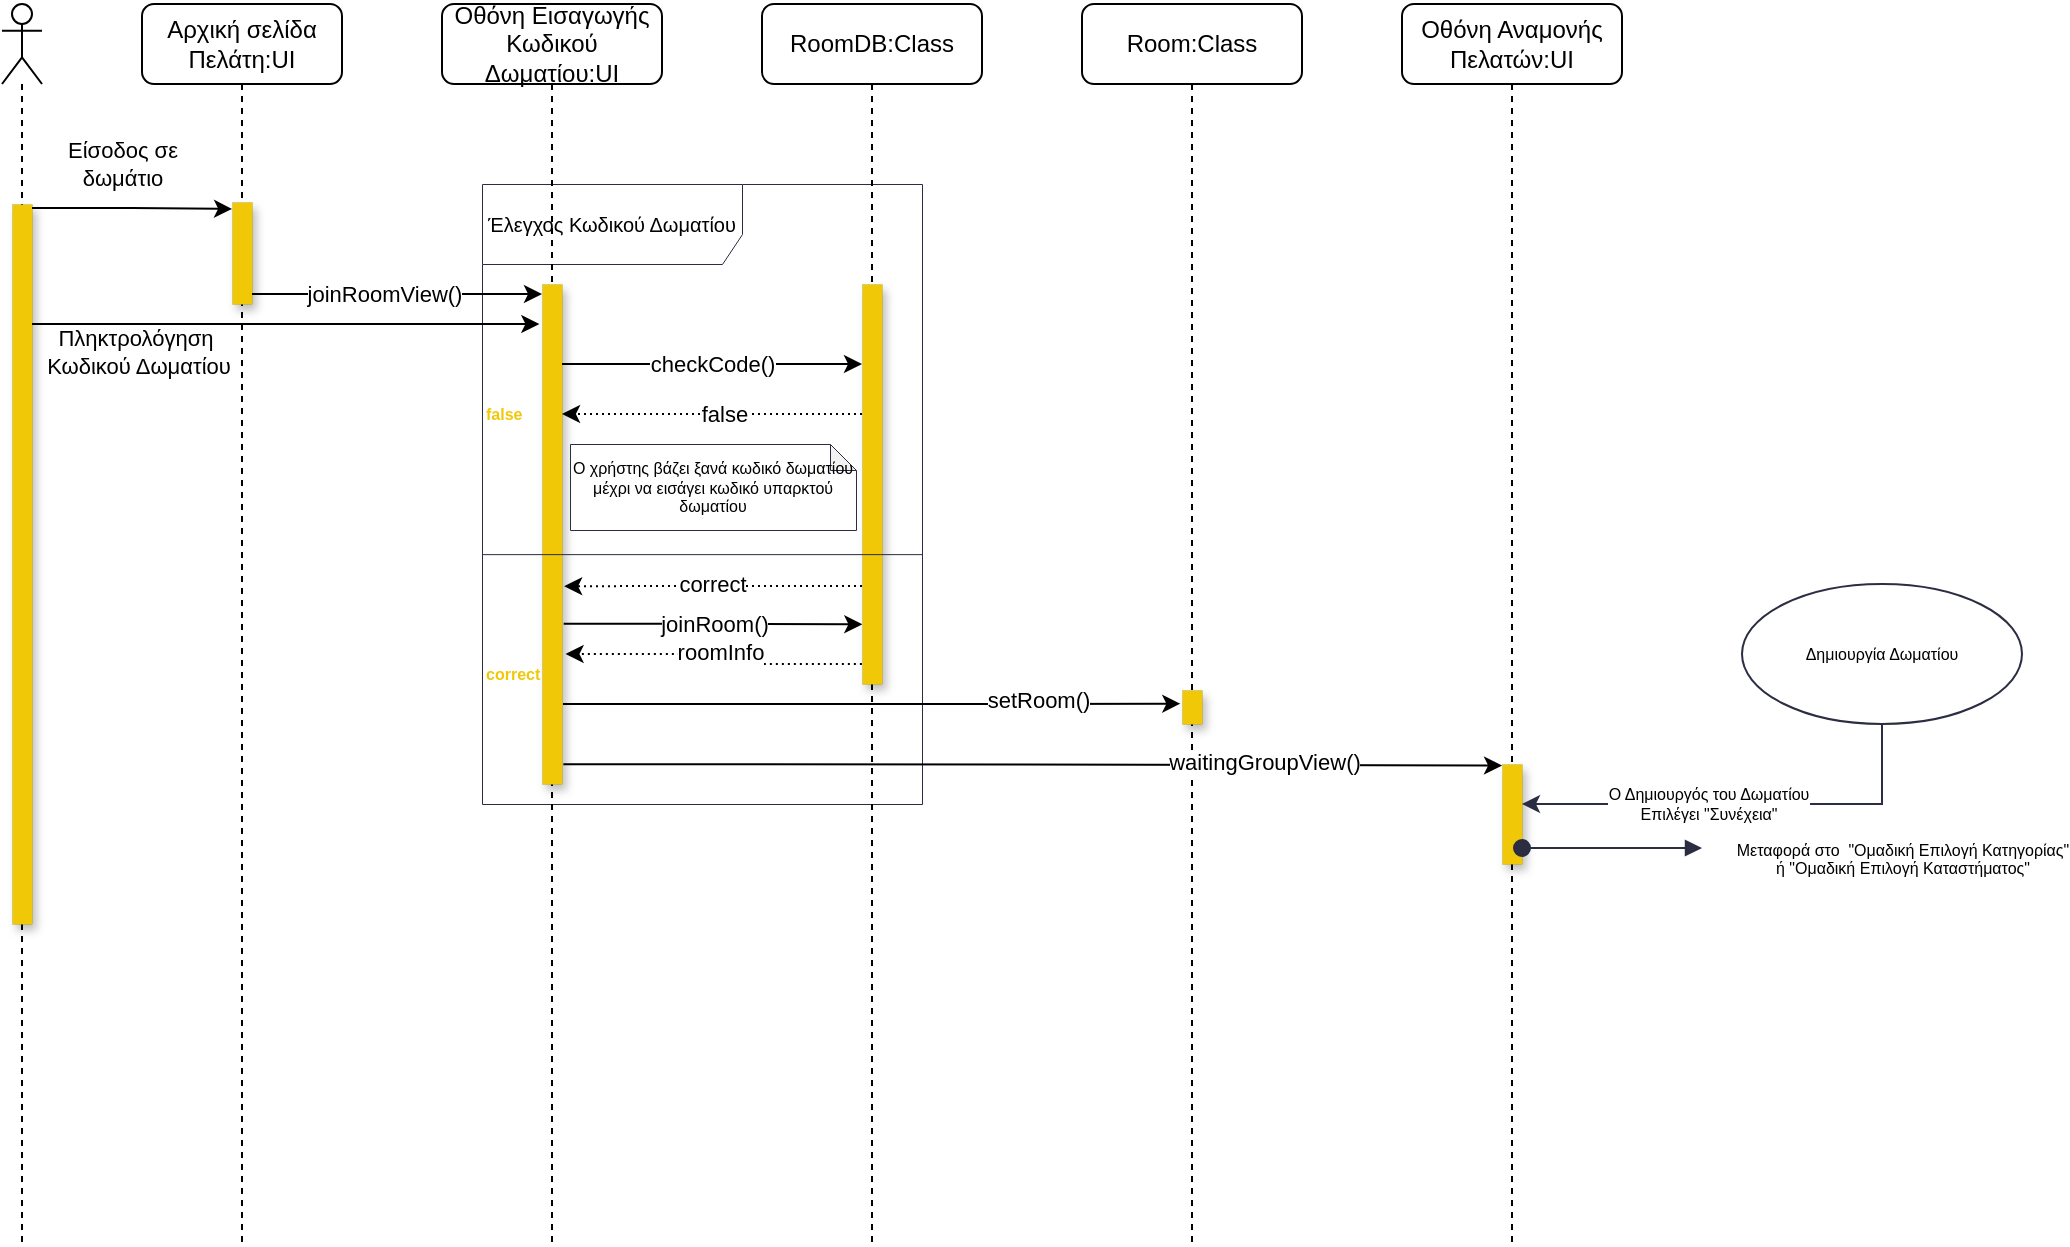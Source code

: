 <mxfile version="19.0.3" type="device"><diagram id="kgpKYQtTHZ0yAKxKKP6v" name="Page-1"><mxGraphModel dx="649" dy="476" grid="1" gridSize="10" guides="1" tooltips="1" connect="1" arrows="1" fold="1" page="1" pageScale="1" pageWidth="850" pageHeight="1100" math="0" shadow="0"><root><mxCell id="0"/><mxCell id="1" parent="0"/><mxCell id="dVP5XHTWbVvh-FosjpwK-43" value="&lt;span style=&quot;&quot;&gt;Έλεγχος Κωδικού Δωματίου&lt;/span&gt;" style="shape=umlFrame;whiteSpace=wrap;html=1;fontSize=10;width=130;height=40;strokeWidth=0.5;strokeColor=#2B2D42;labelBackgroundColor=none;" parent="1" vertex="1"><mxGeometry x="240" y="170" width="220" height="310" as="geometry"/></mxCell><mxCell id="dVP5XHTWbVvh-FosjpwK-11" value="Οθόνη Εισαγωγής Κωδικού Δωματίου:UI" style="shape=umlLifeline;perimeter=lifelinePerimeter;whiteSpace=wrap;html=1;container=0;collapsible=0;recursiveResize=0;outlineConnect=0;glass=0;rounded=1;" parent="1" vertex="1"><mxGeometry x="220" y="80" width="110" height="620" as="geometry"/></mxCell><mxCell id="amxis_Cv2NTNQZA-Zm_J-2" value="" style="shape=umlLifeline;participant=umlActor;perimeter=lifelinePerimeter;whiteSpace=wrap;html=1;container=1;collapsible=0;recursiveResize=0;verticalAlign=top;spacingTop=36;outlineConnect=0;" parent="1" vertex="1"><mxGeometry y="80" width="20" height="620" as="geometry"/></mxCell><mxCell id="amxis_Cv2NTNQZA-Zm_J-3" value="" style="points=[];perimeter=orthogonalPerimeter;rounded=0;shadow=1;strokeWidth=0;fillColor=#F0C808;strokeColor=default;dashed=1;dashPattern=1 4;" parent="amxis_Cv2NTNQZA-Zm_J-2" vertex="1"><mxGeometry x="5" y="100" width="10" height="360" as="geometry"/></mxCell><mxCell id="amxis_Cv2NTNQZA-Zm_J-4" value="Αρχική σελίδα Πελάτη:UI" style="shape=umlLifeline;perimeter=lifelinePerimeter;whiteSpace=wrap;html=1;container=1;collapsible=0;recursiveResize=0;outlineConnect=0;glass=0;rounded=1;" parent="1" vertex="1"><mxGeometry x="70" y="80" width="100" height="620" as="geometry"/></mxCell><mxCell id="amxis_Cv2NTNQZA-Zm_J-5" value="" style="html=1;points=[];perimeter=orthogonalPerimeter;fillColor=#F0C808;strokeColor=default;shadow=1;dashed=1;dashPattern=1 4;strokeWidth=0;" parent="amxis_Cv2NTNQZA-Zm_J-4" vertex="1"><mxGeometry x="45" y="99" width="10" height="51" as="geometry"/></mxCell><mxCell id="Me9sqen5HOb_D6WBRzDH-23" style="edgeStyle=elbowEdgeStyle;rounded=0;orthogonalLoop=1;jettySize=auto;html=1;entryX=-0.132;entryY=0.08;entryDx=0;entryDy=0;entryPerimeter=0;" parent="amxis_Cv2NTNQZA-Zm_J-4" target="dVP5XHTWbVvh-FosjpwK-13" edge="1"><mxGeometry relative="1" as="geometry"><mxPoint x="-55" y="160" as="sourcePoint"/><mxPoint x="45.04" y="160.468" as="targetPoint"/></mxGeometry></mxCell><mxCell id="Me9sqen5HOb_D6WBRzDH-24" value="Πληκτρολόγηση&amp;nbsp;&lt;br&gt;Κωδικού Δωματίου" style="edgeLabel;html=1;align=center;verticalAlign=middle;resizable=0;points=[];" parent="Me9sqen5HOb_D6WBRzDH-23" vertex="1" connectable="0"><mxGeometry x="-0.143" y="2" relative="1" as="geometry"><mxPoint x="-56" y="16" as="offset"/></mxGeometry></mxCell><mxCell id="amxis_Cv2NTNQZA-Zm_J-13" value="Οθόνη Αναμονής Πελατών:UI" style="shape=umlLifeline;perimeter=lifelinePerimeter;whiteSpace=wrap;html=1;container=0;collapsible=0;recursiveResize=0;outlineConnect=0;glass=0;rounded=1;" parent="1" vertex="1"><mxGeometry x="700" y="80" width="110" height="620" as="geometry"/></mxCell><mxCell id="amxis_Cv2NTNQZA-Zm_J-14" style="edgeStyle=elbowEdgeStyle;rounded=0;orthogonalLoop=1;jettySize=auto;html=1;entryX=0.004;entryY=0.068;entryDx=0;entryDy=0;entryPerimeter=0;" parent="1" target="amxis_Cv2NTNQZA-Zm_J-5" edge="1"><mxGeometry relative="1" as="geometry"><mxPoint x="15" y="182" as="sourcePoint"/><mxPoint x="110" y="180" as="targetPoint"/></mxGeometry></mxCell><mxCell id="dVP5XHTWbVvh-FosjpwK-1" value="Είσοδος σε &lt;br&gt;δωμάτιο" style="edgeLabel;html=1;align=center;verticalAlign=middle;resizable=0;points=[];" parent="amxis_Cv2NTNQZA-Zm_J-14" vertex="1" connectable="0"><mxGeometry x="-0.143" y="2" relative="1" as="geometry"><mxPoint x="2" y="-20" as="offset"/></mxGeometry></mxCell><mxCell id="dVP5XHTWbVvh-FosjpwK-12" value="RoomDB:Class" style="shape=umlLifeline;perimeter=lifelinePerimeter;whiteSpace=wrap;html=1;container=0;collapsible=0;recursiveResize=0;outlineConnect=0;glass=0;rounded=1;" parent="1" vertex="1"><mxGeometry x="380" y="80" width="110" height="620" as="geometry"/></mxCell><mxCell id="dVP5XHTWbVvh-FosjpwK-13" value="" style="html=1;points=[];perimeter=orthogonalPerimeter;fillColor=#F0C808;strokeColor=default;shadow=1;dashed=1;dashPattern=1 4;strokeWidth=0;" parent="1" vertex="1"><mxGeometry x="270" y="220" width="10" height="250" as="geometry"/></mxCell><mxCell id="dVP5XHTWbVvh-FosjpwK-17" style="edgeStyle=orthogonalEdgeStyle;rounded=0;orthogonalLoop=1;jettySize=auto;html=1;fontSize=11;" parent="1" edge="1"><mxGeometry relative="1" as="geometry"><Array as="points"><mxPoint x="270" y="225"/></Array><mxPoint x="125" y="225" as="sourcePoint"/><mxPoint x="270" y="225" as="targetPoint"/></mxGeometry></mxCell><mxCell id="dVP5XHTWbVvh-FosjpwK-20" value="joinRoomView()" style="edgeLabel;html=1;align=center;verticalAlign=middle;resizable=0;points=[];fontSize=11;" parent="dVP5XHTWbVvh-FosjpwK-17" vertex="1" connectable="0"><mxGeometry x="0.401" relative="1" as="geometry"><mxPoint x="-36" as="offset"/></mxGeometry></mxCell><mxCell id="dVP5XHTWbVvh-FosjpwK-60" value="&lt;font color=&quot;#000000&quot; style=&quot;font-size: 8px;&quot;&gt;Ο χρήστης βάζει ξανά κωδικό δωματίου μέχρι να εισάγει κωδικό υπαρκτού δωματίου&lt;/font&gt;" style="shape=note;whiteSpace=wrap;html=1;backgroundOutline=1;darkOpacity=0.05;fontSize=8;fontColor=#F0C808;strokeColor=#2B2D42;strokeWidth=0.5;size=13;" parent="1" vertex="1"><mxGeometry x="284" y="300" width="143" height="43" as="geometry"/></mxCell><mxCell id="Me9sqen5HOb_D6WBRzDH-4" style="edgeStyle=orthogonalEdgeStyle;rounded=0;orthogonalLoop=1;jettySize=auto;html=1;entryX=1.096;entryY=0.737;entryDx=0;entryDy=0;entryPerimeter=0;dashed=1;dashPattern=1 2;exitX=-0.011;exitY=0.89;exitDx=0;exitDy=0;exitPerimeter=0;" parent="1" edge="1"><mxGeometry relative="1" as="geometry"><mxPoint x="430" y="370.99" as="sourcePoint"/><mxPoint x="281.07" y="371.1" as="targetPoint"/><Array as="points"><mxPoint x="355.11" y="371.29"/><mxPoint x="281.11" y="371.29"/></Array></mxGeometry></mxCell><mxCell id="Me9sqen5HOb_D6WBRzDH-5" value="correct" style="edgeLabel;html=1;align=center;verticalAlign=middle;resizable=0;points=[];" parent="Me9sqen5HOb_D6WBRzDH-4" vertex="1" connectable="0"><mxGeometry x="0.087" y="-1" relative="1" as="geometry"><mxPoint x="6" as="offset"/></mxGeometry></mxCell><mxCell id="Me9sqen5HOb_D6WBRzDH-6" style="edgeStyle=orthogonalEdgeStyle;rounded=0;orthogonalLoop=1;jettySize=auto;html=1;dashed=1;dashPattern=1 2;" parent="1" source="Me9sqen5HOb_D6WBRzDH-1" edge="1"><mxGeometry relative="1" as="geometry"><mxPoint x="280" y="285" as="targetPoint"/><Array as="points"><mxPoint x="360" y="285"/><mxPoint x="360" y="285"/></Array></mxGeometry></mxCell><mxCell id="Me9sqen5HOb_D6WBRzDH-7" value="false" style="edgeLabel;html=1;align=center;verticalAlign=middle;resizable=0;points=[];" parent="Me9sqen5HOb_D6WBRzDH-6" vertex="1" connectable="0"><mxGeometry x="-0.187" y="1" relative="1" as="geometry"><mxPoint x="-8" y="-1" as="offset"/></mxGeometry></mxCell><mxCell id="Me9sqen5HOb_D6WBRzDH-2" style="edgeStyle=orthogonalEdgeStyle;rounded=0;orthogonalLoop=1;jettySize=auto;html=1;fontSize=11;" parent="1" edge="1"><mxGeometry relative="1" as="geometry"><Array as="points"><mxPoint x="315" y="260"/><mxPoint x="430" y="260"/></Array><mxPoint x="280" y="260" as="sourcePoint"/><mxPoint x="430" y="260" as="targetPoint"/></mxGeometry></mxCell><mxCell id="Me9sqen5HOb_D6WBRzDH-3" value="checkCode()" style="edgeLabel;html=1;align=center;verticalAlign=middle;resizable=0;points=[];fontSize=11;" parent="Me9sqen5HOb_D6WBRzDH-2" vertex="1" connectable="0"><mxGeometry x="0.401" relative="1" as="geometry"><mxPoint x="-30" as="offset"/></mxGeometry></mxCell><mxCell id="Me9sqen5HOb_D6WBRzDH-9" value="Room:Class" style="shape=umlLifeline;perimeter=lifelinePerimeter;whiteSpace=wrap;html=1;container=0;collapsible=0;recursiveResize=0;outlineConnect=0;glass=0;rounded=1;" parent="1" vertex="1"><mxGeometry x="540" y="80" width="110" height="620" as="geometry"/></mxCell><mxCell id="Me9sqen5HOb_D6WBRzDH-10" style="edgeStyle=orthogonalEdgeStyle;rounded=0;orthogonalLoop=1;jettySize=auto;html=1;fontSize=11;entryX=-0.084;entryY=-0.001;entryDx=0;entryDy=0;entryPerimeter=0;" parent="1" edge="1"><mxGeometry relative="1" as="geometry"><Array as="points"><mxPoint x="510" y="430"/><mxPoint x="510" y="430"/></Array><mxPoint x="280.5" y="430" as="sourcePoint"/><mxPoint x="589.16" y="429.84" as="targetPoint"/></mxGeometry></mxCell><mxCell id="Me9sqen5HOb_D6WBRzDH-11" value="setRoom()" style="edgeLabel;html=1;align=center;verticalAlign=middle;resizable=0;points=[];fontSize=11;" parent="Me9sqen5HOb_D6WBRzDH-10" vertex="1" connectable="0"><mxGeometry x="0.401" relative="1" as="geometry"><mxPoint x="21" y="-2" as="offset"/></mxGeometry></mxCell><mxCell id="Me9sqen5HOb_D6WBRzDH-12" value="" style="html=1;points=[];perimeter=orthogonalPerimeter;fillColor=#F0C808;strokeColor=default;shadow=1;dashed=1;dashPattern=1 4;strokeWidth=0;" parent="1" vertex="1"><mxGeometry x="590" y="423" width="10" height="17" as="geometry"/></mxCell><mxCell id="Me9sqen5HOb_D6WBRzDH-13" style="edgeStyle=elbowEdgeStyle;rounded=0;orthogonalLoop=1;jettySize=auto;html=1;fontSize=11;" parent="1" edge="1"><mxGeometry relative="1" as="geometry"><mxPoint x="280.84" y="389.86" as="sourcePoint"/><mxPoint x="430.17" y="390.15" as="targetPoint"/></mxGeometry></mxCell><mxCell id="Me9sqen5HOb_D6WBRzDH-14" value="joinRoom()" style="edgeLabel;html=1;align=center;verticalAlign=middle;resizable=0;points=[];fontSize=11;" parent="Me9sqen5HOb_D6WBRzDH-13" vertex="1" connectable="0"><mxGeometry x="0.401" relative="1" as="geometry"><mxPoint x="-30" as="offset"/></mxGeometry></mxCell><mxCell id="Me9sqen5HOb_D6WBRzDH-15" style="edgeStyle=orthogonalEdgeStyle;rounded=0;orthogonalLoop=1;jettySize=auto;html=1;entryX=1.178;entryY=0.74;entryDx=0;entryDy=0;entryPerimeter=0;dashed=1;dashPattern=1 2;exitX=-0.011;exitY=0.89;exitDx=0;exitDy=0;exitPerimeter=0;" parent="1" target="dVP5XHTWbVvh-FosjpwK-13" edge="1"><mxGeometry relative="1" as="geometry"><mxPoint x="432.93" y="410" as="sourcePoint"/><mxPoint x="284.0" y="410.11" as="targetPoint"/><Array as="points"><mxPoint x="358" y="410"/></Array></mxGeometry></mxCell><mxCell id="Me9sqen5HOb_D6WBRzDH-16" value="roomInfo" style="edgeLabel;html=1;align=center;verticalAlign=middle;resizable=0;points=[];" parent="Me9sqen5HOb_D6WBRzDH-15" vertex="1" connectable="0"><mxGeometry x="0.087" y="-1" relative="1" as="geometry"><mxPoint x="6" as="offset"/></mxGeometry></mxCell><mxCell id="Me9sqen5HOb_D6WBRzDH-1" value="" style="html=1;points=[];perimeter=orthogonalPerimeter;fillColor=#F0C808;strokeColor=default;shadow=1;dashed=1;dashPattern=1 4;strokeWidth=0;" parent="1" vertex="1"><mxGeometry x="430" y="220" width="10" height="200" as="geometry"/></mxCell><mxCell id="Me9sqen5HOb_D6WBRzDH-8" value="" style="endArrow=none;html=1;rounded=0;exitX=-0.001;exitY=0.597;exitDx=0;exitDy=0;exitPerimeter=0;edgeStyle=orthogonalEdgeStyle;strokeWidth=0.5;strokeColor=#2B2D42;entryX=1;entryY=0.597;entryDx=0;entryDy=0;entryPerimeter=0;" parent="1" edge="1" target="dVP5XHTWbVvh-FosjpwK-43" source="dVP5XHTWbVvh-FosjpwK-43"><mxGeometry width="50" height="50" relative="1" as="geometry"><mxPoint x="250" y="355.24" as="sourcePoint"/><mxPoint x="460.21" y="356.17" as="targetPoint"/><Array as="points"/></mxGeometry></mxCell><mxCell id="Me9sqen5HOb_D6WBRzDH-17" style="edgeStyle=orthogonalEdgeStyle;rounded=0;orthogonalLoop=1;jettySize=auto;html=1;fontSize=11;entryX=0.003;entryY=0.015;entryDx=0;entryDy=0;entryPerimeter=0;" parent="1" target="Me9sqen5HOb_D6WBRzDH-19" edge="1"><mxGeometry relative="1" as="geometry"><Array as="points"><mxPoint x="510" y="460"/></Array><mxPoint x="280.67" y="460.16" as="sourcePoint"/><mxPoint x="680" y="460" as="targetPoint"/></mxGeometry></mxCell><mxCell id="Me9sqen5HOb_D6WBRzDH-18" value="waitingGroupView()" style="edgeLabel;html=1;align=center;verticalAlign=middle;resizable=0;points=[];fontSize=11;" parent="Me9sqen5HOb_D6WBRzDH-17" vertex="1" connectable="0"><mxGeometry x="0.401" relative="1" as="geometry"><mxPoint x="21" y="-2" as="offset"/></mxGeometry></mxCell><mxCell id="Me9sqen5HOb_D6WBRzDH-19" value="" style="html=1;points=[];perimeter=orthogonalPerimeter;fillColor=#F0C808;strokeColor=default;shadow=1;dashed=1;dashPattern=1 4;strokeWidth=0;" parent="1" vertex="1"><mxGeometry x="750" y="460" width="10" height="50" as="geometry"/></mxCell><mxCell id="Me9sqen5HOb_D6WBRzDH-27" style="edgeStyle=orthogonalEdgeStyle;rounded=0;orthogonalLoop=1;jettySize=auto;html=1;fontSize=8;strokeColor=#2B2D42;strokeWidth=1;exitX=0.5;exitY=1;exitDx=0;exitDy=0;" parent="1" source="Me9sqen5HOb_D6WBRzDH-26" edge="1"><mxGeometry relative="1" as="geometry"><mxPoint x="900.114" y="468" as="sourcePoint"/><mxPoint x="760" y="480" as="targetPoint"/><Array as="points"><mxPoint x="880" y="480"/><mxPoint x="760" y="480"/></Array></mxGeometry></mxCell><mxCell id="Me9sqen5HOb_D6WBRzDH-29" value="Ο Δημιουργός του Δωματίου &lt;br&gt;Επιλέγει &quot;Συνέχεια&quot;" style="edgeLabel;html=1;align=center;verticalAlign=middle;resizable=0;points=[];fontSize=8;" parent="Me9sqen5HOb_D6WBRzDH-27" vertex="1" connectable="0"><mxGeometry x="0.436" relative="1" as="geometry"><mxPoint x="31" as="offset"/></mxGeometry></mxCell><mxCell id="Me9sqen5HOb_D6WBRzDH-26" value="Δημιουργία Δωματίου" style="ellipse;whiteSpace=wrap;html=1;labelBackgroundColor=none;fontSize=8;strokeColor=#2B2D42;" parent="1" vertex="1"><mxGeometry x="870" y="370" width="140" height="70" as="geometry"/></mxCell><mxCell id="Me9sqen5HOb_D6WBRzDH-28" value="Μεταφορά στο&amp;nbsp; &quot;Ομαδική Επιλογή Κατηγορίας&quot; &lt;br&gt;ή &quot;Ομαδική Επιλογή Καταστήματος&quot;" style="html=1;verticalAlign=bottom;startArrow=oval;startFill=1;endArrow=block;startSize=8;rounded=0;fontSize=8;strokeColor=#2B2D42;strokeWidth=1;" parent="1" edge="1"><mxGeometry x="1" y="-102" width="60" relative="1" as="geometry"><mxPoint x="760" y="502" as="sourcePoint"/><mxPoint x="850" y="502" as="targetPoint"/><mxPoint x="100" y="-84" as="offset"/></mxGeometry></mxCell><mxCell id="rn0nmszgXFh_U8xKRePR-1" value="false" style="text;html=1;strokeColor=none;fillColor=none;align=left;verticalAlign=middle;whiteSpace=wrap;rounded=0;fontStyle=1;fontColor=#F0C808;fontSize=8;" vertex="1" parent="1"><mxGeometry x="240" y="270" width="30" height="30" as="geometry"/></mxCell><mxCell id="rn0nmszgXFh_U8xKRePR-2" value="correct" style="text;html=1;strokeColor=none;fillColor=none;align=left;verticalAlign=middle;whiteSpace=wrap;rounded=0;fontStyle=1;fontColor=#F0C808;fontSize=8;" vertex="1" parent="1"><mxGeometry x="240" y="400" width="30" height="30" as="geometry"/></mxCell></root></mxGraphModel></diagram></mxfile>